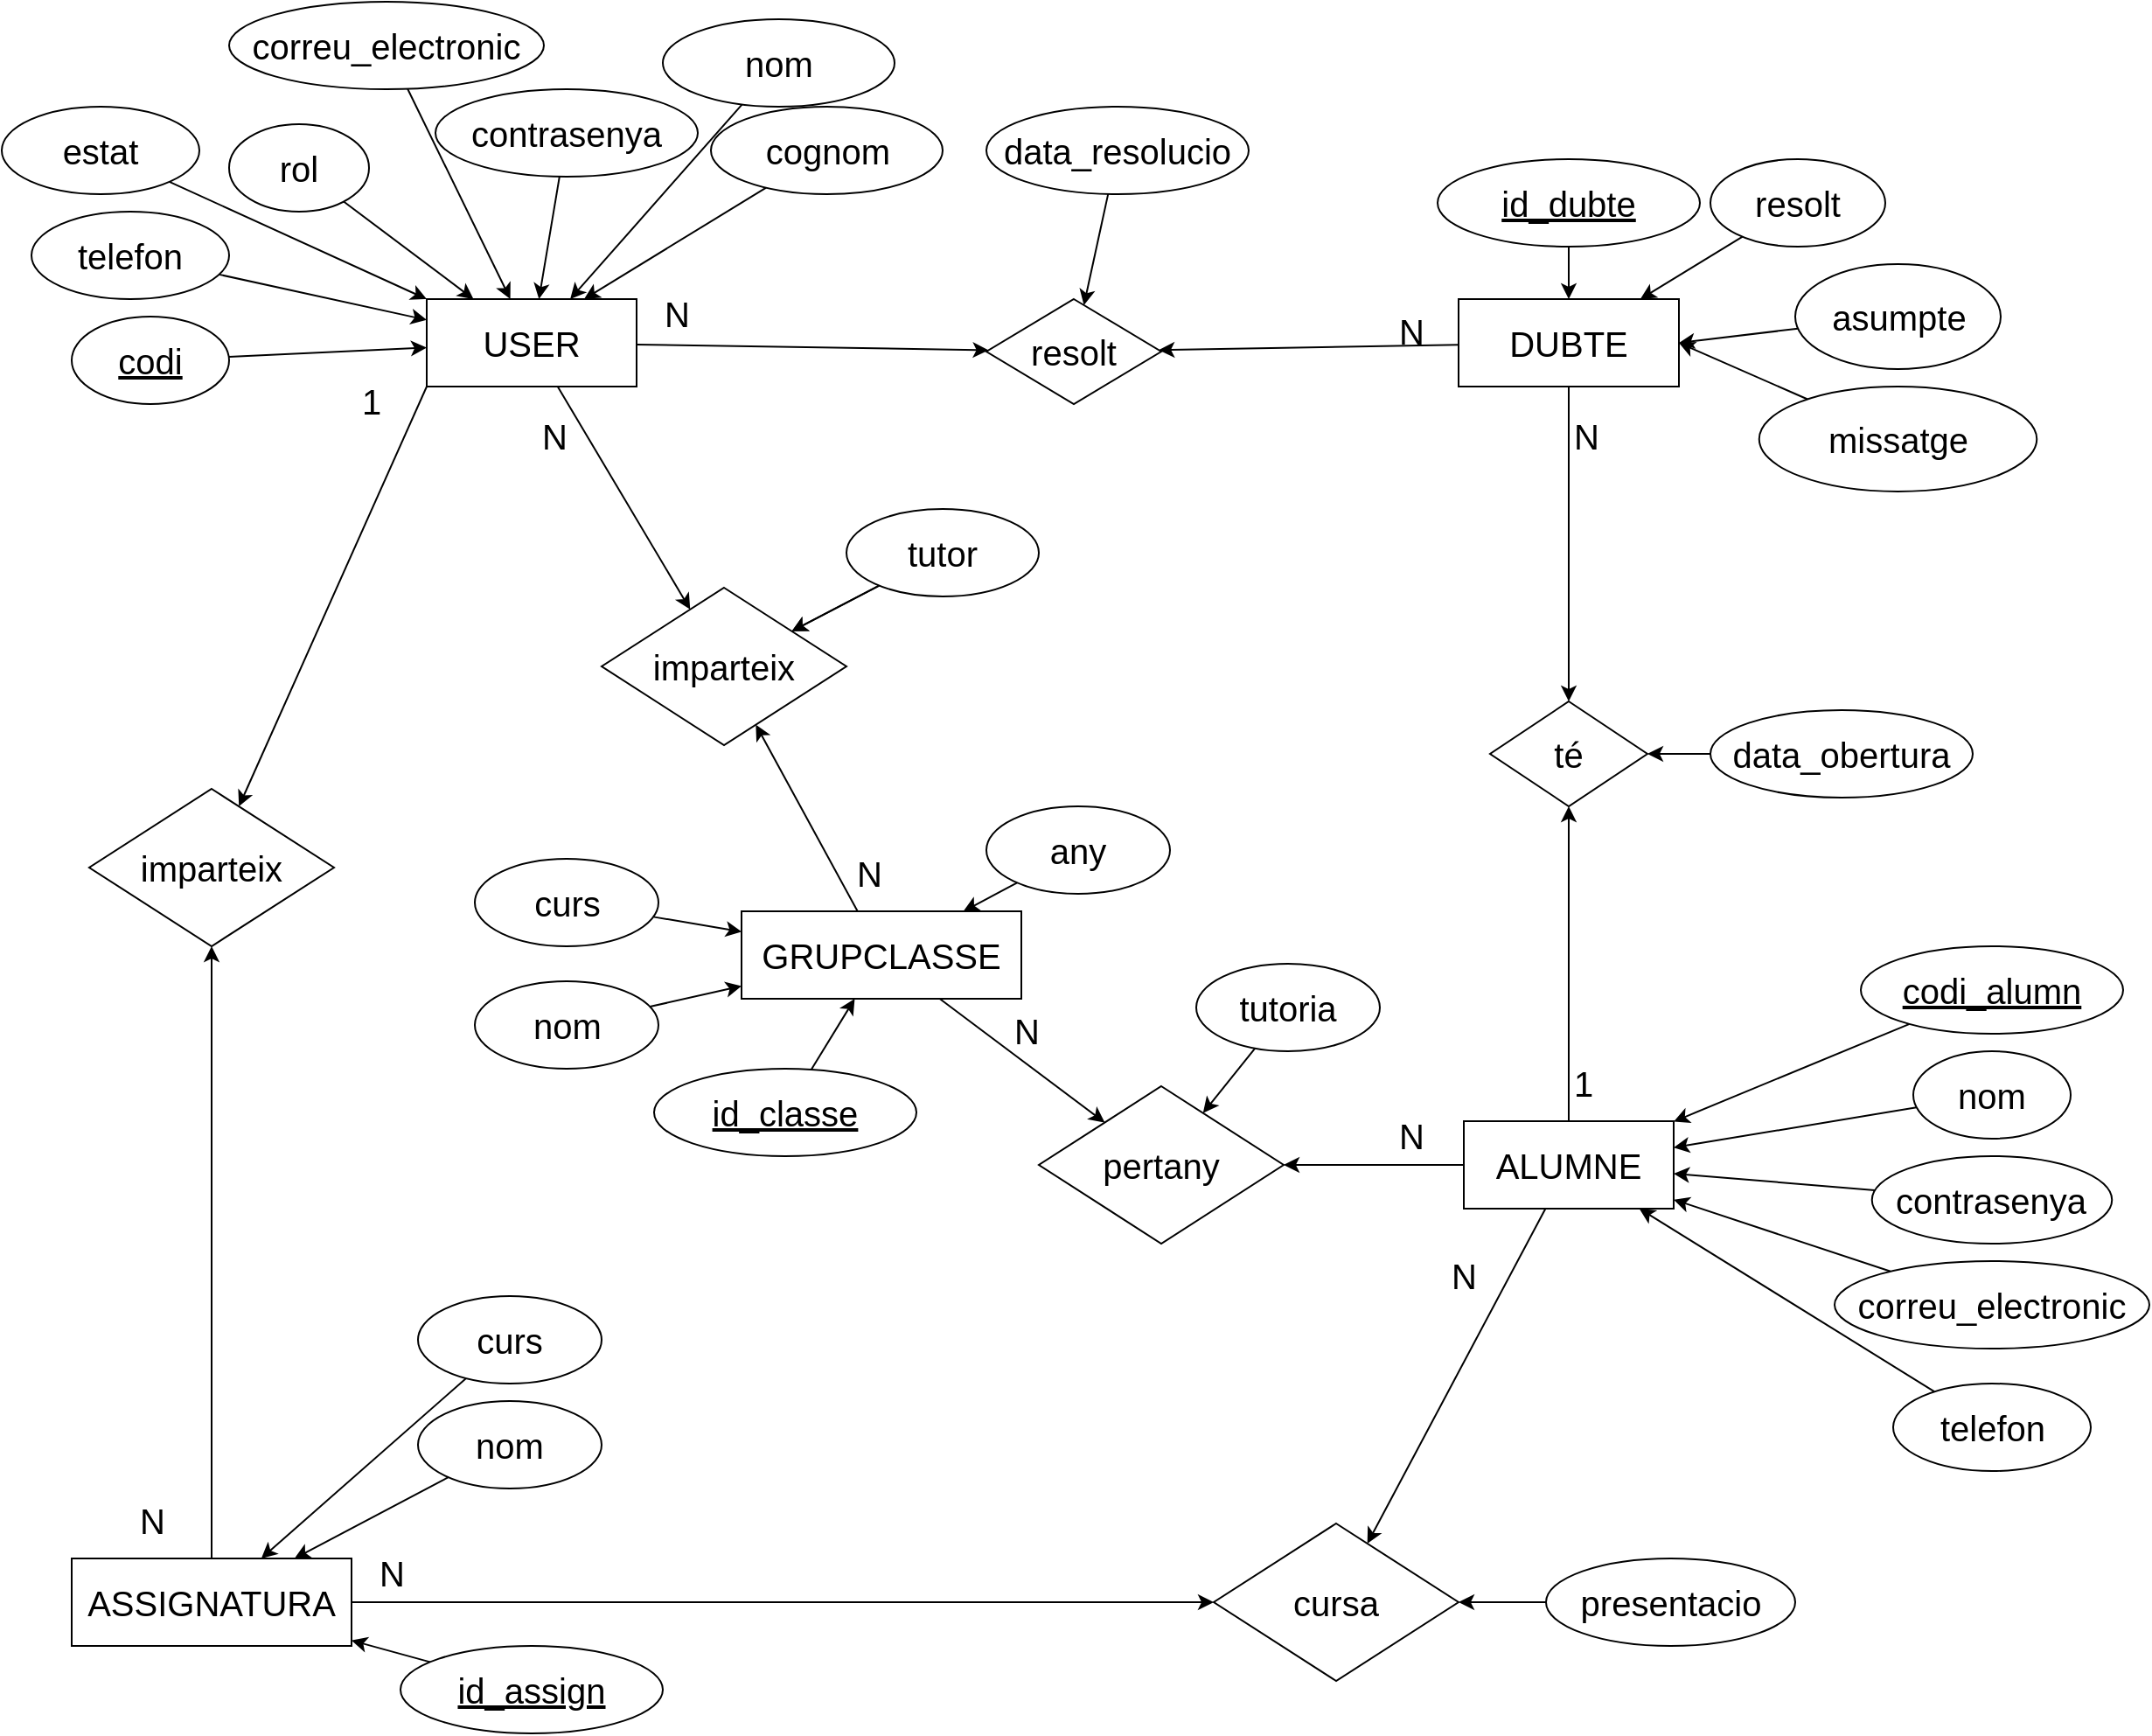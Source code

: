 <mxfile>
    <diagram id="q0L6o8S0SzPlqz0IvrGj" name="Page-1">
        <mxGraphModel dx="1865" dy="740" grid="1" gridSize="10" guides="1" tooltips="1" connect="1" arrows="1" fold="1" page="1" pageScale="1" pageWidth="827" pageHeight="1169" math="0" shadow="0">
            <root>
                <mxCell id="0"/>
                <mxCell id="1" parent="0"/>
                <mxCell id="52" style="edgeStyle=none;html=1;fontSize=20;" parent="1" source="2" target="49" edge="1">
                    <mxGeometry relative="1" as="geometry"/>
                </mxCell>
                <mxCell id="70" style="edgeStyle=none;html=1;fontSize=20;" parent="1" source="2" target="68" edge="1">
                    <mxGeometry relative="1" as="geometry"/>
                </mxCell>
                <mxCell id="106" style="edgeStyle=none;html=1;" parent="1" source="2" target="105" edge="1">
                    <mxGeometry relative="1" as="geometry"/>
                </mxCell>
                <mxCell id="2" value="&lt;font style=&quot;font-size: 20px&quot;&gt;ALUMNE&lt;/font&gt;" style="whiteSpace=wrap;html=1;align=center;" parent="1" vertex="1">
                    <mxGeometry x="273" y="790" width="120" height="50" as="geometry"/>
                </mxCell>
                <mxCell id="54" style="edgeStyle=none;html=1;fontSize=20;" parent="1" source="3" target="50" edge="1">
                    <mxGeometry relative="1" as="geometry"/>
                </mxCell>
                <mxCell id="74" style="edgeStyle=none;html=1;fontSize=20;" parent="1" source="3" target="73" edge="1">
                    <mxGeometry relative="1" as="geometry"/>
                </mxCell>
                <mxCell id="96" style="edgeStyle=none;html=1;exitX=0;exitY=1;exitDx=0;exitDy=0;" parent="1" source="3" target="94" edge="1">
                    <mxGeometry relative="1" as="geometry"/>
                </mxCell>
                <mxCell id="3" value="&lt;font style=&quot;font-size: 20px&quot;&gt;USER&lt;/font&gt;" style="whiteSpace=wrap;html=1;align=center;" parent="1" vertex="1">
                    <mxGeometry x="-320" y="320" width="120" height="50" as="geometry"/>
                </mxCell>
                <mxCell id="6" style="edgeStyle=none;html=1;fontSize=20;" parent="1" source="5" target="2" edge="1">
                    <mxGeometry relative="1" as="geometry"/>
                </mxCell>
                <mxCell id="5" value="codi_alumn" style="ellipse;whiteSpace=wrap;html=1;align=center;fontStyle=4;fontSize=20;" parent="1" vertex="1">
                    <mxGeometry x="500" y="690" width="150" height="50" as="geometry"/>
                </mxCell>
                <mxCell id="8" style="edgeStyle=none;html=1;fontSize=20;" parent="1" source="7" target="3" edge="1">
                    <mxGeometry relative="1" as="geometry"/>
                </mxCell>
                <mxCell id="7" value="codi" style="ellipse;whiteSpace=wrap;html=1;align=center;fontStyle=4;fontSize=20;" parent="1" vertex="1">
                    <mxGeometry x="-523" y="330" width="90" height="50" as="geometry"/>
                </mxCell>
                <mxCell id="11" style="edgeStyle=none;html=1;fontSize=20;" parent="1" source="9" target="2" edge="1">
                    <mxGeometry relative="1" as="geometry"/>
                </mxCell>
                <mxCell id="9" value="nom" style="ellipse;whiteSpace=wrap;html=1;align=center;fontSize=20;" parent="1" vertex="1">
                    <mxGeometry x="530" y="750" width="90" height="50" as="geometry"/>
                </mxCell>
                <mxCell id="15" style="edgeStyle=none;html=1;fontSize=20;" parent="1" source="13" target="3" edge="1">
                    <mxGeometry relative="1" as="geometry"/>
                </mxCell>
                <mxCell id="13" value="nom" style="ellipse;whiteSpace=wrap;html=1;align=center;fontSize=20;" parent="1" vertex="1">
                    <mxGeometry x="-185" y="160" width="132.5" height="50" as="geometry"/>
                </mxCell>
                <mxCell id="19" style="edgeStyle=none;html=1;fontSize=20;" parent="1" source="17" target="2" edge="1">
                    <mxGeometry relative="1" as="geometry"/>
                </mxCell>
                <mxCell id="17" value="correu_electronic" style="ellipse;whiteSpace=wrap;html=1;align=center;fontSize=20;" parent="1" vertex="1">
                    <mxGeometry x="485" y="870" width="180" height="50" as="geometry"/>
                </mxCell>
                <mxCell id="20" style="edgeStyle=none;html=1;fontSize=20;" parent="1" source="18" target="2" edge="1">
                    <mxGeometry relative="1" as="geometry"/>
                </mxCell>
                <mxCell id="18" value="telefon" style="ellipse;whiteSpace=wrap;html=1;align=center;fontSize=20;" parent="1" vertex="1">
                    <mxGeometry x="518.5" y="940" width="113" height="50" as="geometry"/>
                </mxCell>
                <mxCell id="23" style="edgeStyle=none;html=1;fontSize=20;" parent="1" source="21" target="3" edge="1">
                    <mxGeometry relative="1" as="geometry"/>
                </mxCell>
                <mxCell id="21" value="correu_electronic" style="ellipse;whiteSpace=wrap;html=1;align=center;fontSize=20;" parent="1" vertex="1">
                    <mxGeometry x="-433" y="150" width="180" height="50" as="geometry"/>
                </mxCell>
                <mxCell id="24" style="edgeStyle=none;html=1;fontSize=20;" parent="1" source="22" target="3" edge="1">
                    <mxGeometry relative="1" as="geometry"/>
                </mxCell>
                <mxCell id="22" value="telefon" style="ellipse;whiteSpace=wrap;html=1;align=center;fontSize=20;" parent="1" vertex="1">
                    <mxGeometry x="-546" y="270" width="113" height="50" as="geometry"/>
                </mxCell>
                <mxCell id="36" value="N" style="text;strokeColor=none;fillColor=none;spacingLeft=4;spacingRight=4;overflow=hidden;rotatable=0;points=[[0,0.5],[1,0.5]];portConstraint=eastwest;fontSize=20;" parent="1" vertex="1">
                    <mxGeometry x="330" y="380" width="40" height="30" as="geometry"/>
                </mxCell>
                <mxCell id="37" value="N" style="text;strokeColor=none;fillColor=none;spacingLeft=4;spacingRight=4;overflow=hidden;rotatable=0;points=[[0,0.5],[1,0.5]];portConstraint=eastwest;fontSize=20;" parent="1" vertex="1">
                    <mxGeometry x="230" y="320" width="40" height="30" as="geometry"/>
                </mxCell>
                <mxCell id="65" style="edgeStyle=none;html=1;fontSize=20;" parent="1" source="38" target="68" edge="1">
                    <mxGeometry relative="1" as="geometry"/>
                </mxCell>
                <mxCell id="38" value="data_obertura" style="ellipse;whiteSpace=wrap;html=1;align=center;fontSize=20;" parent="1" vertex="1">
                    <mxGeometry x="414" y="555" width="150" height="50" as="geometry"/>
                </mxCell>
                <mxCell id="66" style="edgeStyle=none;html=1;fontSize=20;" parent="1" source="40" target="73" edge="1">
                    <mxGeometry relative="1" as="geometry"/>
                </mxCell>
                <mxCell id="40" value="data_resolucio" style="ellipse;whiteSpace=wrap;html=1;align=center;fontSize=20;" parent="1" vertex="1">
                    <mxGeometry y="210" width="150" height="50" as="geometry"/>
                </mxCell>
                <mxCell id="67" style="edgeStyle=none;html=1;fontSize=20;" parent="1" source="42" target="62" edge="1">
                    <mxGeometry relative="1" as="geometry"/>
                </mxCell>
                <mxCell id="42" value="resolt" style="ellipse;whiteSpace=wrap;html=1;align=center;fontSize=20;" parent="1" vertex="1">
                    <mxGeometry x="414" y="240" width="100" height="50" as="geometry"/>
                </mxCell>
                <mxCell id="53" style="edgeStyle=none;html=1;fontSize=20;" parent="1" source="48" target="49" edge="1">
                    <mxGeometry relative="1" as="geometry"/>
                </mxCell>
                <mxCell id="55" style="edgeStyle=none;html=1;fontSize=20;" parent="1" source="48" target="50" edge="1">
                    <mxGeometry relative="1" as="geometry"/>
                </mxCell>
                <mxCell id="48" value="&lt;font style=&quot;font-size: 20px&quot;&gt;GRUPCLASSE&lt;/font&gt;" style="whiteSpace=wrap;html=1;align=center;" parent="1" vertex="1">
                    <mxGeometry x="-140" y="670" width="160" height="50" as="geometry"/>
                </mxCell>
                <mxCell id="49" value="pertany" style="shape=rhombus;perimeter=rhombusPerimeter;whiteSpace=wrap;html=1;align=center;fontSize=20;" parent="1" vertex="1">
                    <mxGeometry x="30" y="770" width="140" height="90" as="geometry"/>
                </mxCell>
                <mxCell id="50" value="imparteix" style="shape=rhombus;perimeter=rhombusPerimeter;whiteSpace=wrap;html=1;align=center;fontSize=20;" parent="1" vertex="1">
                    <mxGeometry x="-220" y="485" width="140" height="90" as="geometry"/>
                </mxCell>
                <mxCell id="56" style="edgeStyle=none;html=1;fontSize=20;" parent="1" source="51" target="50" edge="1">
                    <mxGeometry relative="1" as="geometry"/>
                </mxCell>
                <mxCell id="57" value="" style="edgeStyle=none;html=1;fontSize=20;" parent="1" source="51" target="50" edge="1">
                    <mxGeometry relative="1" as="geometry"/>
                </mxCell>
                <mxCell id="51" value="tutor" style="ellipse;whiteSpace=wrap;html=1;align=center;fontSize=20;" parent="1" vertex="1">
                    <mxGeometry x="-80" y="440" width="110" height="50" as="geometry"/>
                </mxCell>
                <mxCell id="58" value="N" style="text;strokeColor=none;fillColor=none;spacingLeft=4;spacingRight=4;overflow=hidden;rotatable=0;points=[[0,0.5],[1,0.5]];portConstraint=eastwest;fontSize=20;" parent="1" vertex="1">
                    <mxGeometry x="-80" y="630" width="40" height="30" as="geometry"/>
                </mxCell>
                <mxCell id="59" value="N" style="text;strokeColor=none;fillColor=none;spacingLeft=4;spacingRight=4;overflow=hidden;rotatable=0;points=[[0,0.5],[1,0.5]];portConstraint=eastwest;fontSize=20;" parent="1" vertex="1">
                    <mxGeometry x="230" y="780" width="40" height="30" as="geometry"/>
                </mxCell>
                <mxCell id="60" value="N" style="text;strokeColor=none;fillColor=none;spacingLeft=4;spacingRight=4;overflow=hidden;rotatable=0;points=[[0,0.5],[1,0.5]];portConstraint=eastwest;fontSize=20;" parent="1" vertex="1">
                    <mxGeometry x="-260" y="380" width="40" height="30" as="geometry"/>
                </mxCell>
                <mxCell id="61" value="N" style="text;strokeColor=none;fillColor=none;spacingLeft=4;spacingRight=4;overflow=hidden;rotatable=0;points=[[0,0.5],[1,0.5]];portConstraint=eastwest;fontSize=20;" parent="1" vertex="1">
                    <mxGeometry x="10" y="720" width="40" height="30" as="geometry"/>
                </mxCell>
                <mxCell id="69" style="edgeStyle=none;html=1;fontSize=20;" parent="1" source="62" target="68" edge="1">
                    <mxGeometry relative="1" as="geometry"/>
                </mxCell>
                <mxCell id="75" style="edgeStyle=none;html=1;fontSize=20;" parent="1" source="62" target="73" edge="1">
                    <mxGeometry relative="1" as="geometry"/>
                </mxCell>
                <mxCell id="62" value="&lt;font style=&quot;font-size: 20px&quot;&gt;DUBTE&lt;/font&gt;" style="whiteSpace=wrap;html=1;align=center;" parent="1" vertex="1">
                    <mxGeometry x="270" y="320" width="126" height="50" as="geometry"/>
                </mxCell>
                <mxCell id="64" style="edgeStyle=none;html=1;fontSize=20;" parent="1" source="63" target="62" edge="1">
                    <mxGeometry relative="1" as="geometry"/>
                </mxCell>
                <mxCell id="63" value="id_dubte" style="ellipse;whiteSpace=wrap;html=1;align=center;fontStyle=4;fontSize=20;" parent="1" vertex="1">
                    <mxGeometry x="258" y="240" width="150" height="50" as="geometry"/>
                </mxCell>
                <mxCell id="68" value="té" style="shape=rhombus;perimeter=rhombusPerimeter;whiteSpace=wrap;html=1;align=center;fontSize=20;" parent="1" vertex="1">
                    <mxGeometry x="288" y="550" width="90" height="60" as="geometry"/>
                </mxCell>
                <mxCell id="72" value="1" style="text;strokeColor=none;fillColor=none;spacingLeft=4;spacingRight=4;overflow=hidden;rotatable=0;points=[[0,0.5],[1,0.5]];portConstraint=eastwest;fontSize=20;" parent="1" vertex="1">
                    <mxGeometry x="330" y="750" width="40" height="30" as="geometry"/>
                </mxCell>
                <mxCell id="73" value="resolt" style="shape=rhombus;perimeter=rhombusPerimeter;whiteSpace=wrap;html=1;align=center;fontSize=20;" parent="1" vertex="1">
                    <mxGeometry y="320" width="100" height="60" as="geometry"/>
                </mxCell>
                <mxCell id="76" value="N" style="text;strokeColor=none;fillColor=none;spacingLeft=4;spacingRight=4;overflow=hidden;rotatable=0;points=[[0,0.5],[1,0.5]];portConstraint=eastwest;fontSize=20;" parent="1" vertex="1">
                    <mxGeometry x="-190" y="310" width="40" height="30" as="geometry"/>
                </mxCell>
                <mxCell id="80" style="edgeStyle=none;html=1;fontSize=20;" parent="1" source="77" target="48" edge="1">
                    <mxGeometry relative="1" as="geometry"/>
                </mxCell>
                <mxCell id="77" value="nom" style="ellipse;whiteSpace=wrap;html=1;align=center;fontSize=20;" parent="1" vertex="1">
                    <mxGeometry x="-292.5" y="710" width="105" height="50" as="geometry"/>
                </mxCell>
                <mxCell id="79" style="edgeStyle=none;html=1;fontSize=20;" parent="1" source="78" target="48" edge="1">
                    <mxGeometry relative="1" as="geometry"/>
                </mxCell>
                <mxCell id="78" value="id_classe" style="ellipse;whiteSpace=wrap;html=1;align=center;fontStyle=4;fontSize=20;" parent="1" vertex="1">
                    <mxGeometry x="-190" y="760" width="150" height="50" as="geometry"/>
                </mxCell>
                <mxCell id="83" style="edgeStyle=none;html=1;fontSize=20;" parent="1" source="82" target="48" edge="1">
                    <mxGeometry relative="1" as="geometry"/>
                </mxCell>
                <mxCell id="82" value="curs" style="ellipse;whiteSpace=wrap;html=1;align=center;fontSize=20;" parent="1" vertex="1">
                    <mxGeometry x="-292.5" y="640" width="105" height="50" as="geometry"/>
                </mxCell>
                <mxCell id="95" style="edgeStyle=none;html=1;" parent="1" source="84" target="94" edge="1">
                    <mxGeometry relative="1" as="geometry"/>
                </mxCell>
                <mxCell id="107" style="edgeStyle=none;html=1;" parent="1" source="84" target="105" edge="1">
                    <mxGeometry relative="1" as="geometry"/>
                </mxCell>
                <mxCell id="84" value="&lt;font style=&quot;font-size: 20px&quot;&gt;ASSIGNATURA&lt;/font&gt;" style="whiteSpace=wrap;html=1;align=center;" parent="1" vertex="1">
                    <mxGeometry x="-523" y="1040" width="160" height="50" as="geometry"/>
                </mxCell>
                <mxCell id="90" style="edgeStyle=none;html=1;" parent="1" source="89" target="49" edge="1">
                    <mxGeometry relative="1" as="geometry"/>
                </mxCell>
                <mxCell id="89" value="tutoria" style="ellipse;whiteSpace=wrap;html=1;align=center;fontSize=20;" parent="1" vertex="1">
                    <mxGeometry x="120" y="700" width="105" height="50" as="geometry"/>
                </mxCell>
                <mxCell id="102" style="edgeStyle=none;html=1;" parent="1" source="91" target="84" edge="1">
                    <mxGeometry relative="1" as="geometry"/>
                </mxCell>
                <mxCell id="91" value="id_assign" style="ellipse;whiteSpace=wrap;html=1;align=center;fontStyle=4;fontSize=20;" parent="1" vertex="1">
                    <mxGeometry x="-335" y="1090" width="150" height="50" as="geometry"/>
                </mxCell>
                <mxCell id="104" style="edgeStyle=none;html=1;" parent="1" source="92" target="84" edge="1">
                    <mxGeometry relative="1" as="geometry"/>
                </mxCell>
                <mxCell id="92" value="nom" style="ellipse;whiteSpace=wrap;html=1;align=center;fontSize=20;" parent="1" vertex="1">
                    <mxGeometry x="-325" y="950" width="105" height="50" as="geometry"/>
                </mxCell>
                <mxCell id="103" style="edgeStyle=none;html=1;" parent="1" source="93" target="84" edge="1">
                    <mxGeometry relative="1" as="geometry"/>
                </mxCell>
                <mxCell id="93" value="curs" style="ellipse;whiteSpace=wrap;html=1;align=center;fontSize=20;" parent="1" vertex="1">
                    <mxGeometry x="-325" y="890" width="105" height="50" as="geometry"/>
                </mxCell>
                <mxCell id="94" value="imparteix" style="shape=rhombus;perimeter=rhombusPerimeter;whiteSpace=wrap;html=1;align=center;fontSize=20;" parent="1" vertex="1">
                    <mxGeometry x="-513" y="600" width="140" height="90" as="geometry"/>
                </mxCell>
                <mxCell id="97" value="1" style="text;strokeColor=none;fillColor=none;spacingLeft=4;spacingRight=4;overflow=hidden;rotatable=0;points=[[0,0.5],[1,0.5]];portConstraint=eastwest;fontSize=20;" parent="1" vertex="1">
                    <mxGeometry x="-363" y="360" width="40" height="30" as="geometry"/>
                </mxCell>
                <mxCell id="101" value="N" style="text;strokeColor=none;fillColor=none;spacingLeft=4;spacingRight=4;overflow=hidden;rotatable=0;points=[[0,0.5],[1,0.5]];portConstraint=eastwest;fontSize=20;" parent="1" vertex="1">
                    <mxGeometry x="-490" y="1000" width="40" height="30" as="geometry"/>
                </mxCell>
                <mxCell id="105" value="cursa" style="shape=rhombus;perimeter=rhombusPerimeter;whiteSpace=wrap;html=1;align=center;fontSize=20;" parent="1" vertex="1">
                    <mxGeometry x="130" y="1020" width="140" height="90" as="geometry"/>
                </mxCell>
                <mxCell id="108" value="N" style="text;strokeColor=none;fillColor=none;spacingLeft=4;spacingRight=4;overflow=hidden;rotatable=0;points=[[0,0.5],[1,0.5]];portConstraint=eastwest;fontSize=20;" parent="1" vertex="1">
                    <mxGeometry x="-353" y="1030" width="40" height="30" as="geometry"/>
                </mxCell>
                <mxCell id="109" value="N" style="text;strokeColor=none;fillColor=none;spacingLeft=4;spacingRight=4;overflow=hidden;rotatable=0;points=[[0,0.5],[1,0.5]];portConstraint=eastwest;fontSize=20;" parent="1" vertex="1">
                    <mxGeometry x="260" y="860" width="40" height="30" as="geometry"/>
                </mxCell>
                <mxCell id="111" style="edgeStyle=none;html=1;" parent="1" source="110" target="105" edge="1">
                    <mxGeometry relative="1" as="geometry"/>
                </mxCell>
                <mxCell id="110" value="presentacio" style="ellipse;whiteSpace=wrap;html=1;align=center;fontSize=20;" parent="1" vertex="1">
                    <mxGeometry x="320" y="1040" width="142.5" height="50" as="geometry"/>
                </mxCell>
                <mxCell id="120" style="edgeStyle=none;html=1;" parent="1" source="119" target="3" edge="1">
                    <mxGeometry relative="1" as="geometry"/>
                </mxCell>
                <mxCell id="119" value="contrasenya" style="ellipse;whiteSpace=wrap;html=1;align=center;fontSize=20;" parent="1" vertex="1">
                    <mxGeometry x="-315" y="200" width="150" height="50" as="geometry"/>
                </mxCell>
                <mxCell id="122" style="edgeStyle=none;html=1;" parent="1" source="121" target="3" edge="1">
                    <mxGeometry relative="1" as="geometry"/>
                </mxCell>
                <mxCell id="121" value="rol" style="ellipse;whiteSpace=wrap;html=1;align=center;fontSize=20;" parent="1" vertex="1">
                    <mxGeometry x="-433" y="220" width="80" height="50" as="geometry"/>
                </mxCell>
                <mxCell id="124" style="edgeStyle=none;html=1;" parent="1" source="123" target="2" edge="1">
                    <mxGeometry relative="1" as="geometry"/>
                </mxCell>
                <mxCell id="123" value="contrasenya" style="ellipse;whiteSpace=wrap;html=1;align=center;fontSize=20;" parent="1" vertex="1">
                    <mxGeometry x="506.37" y="810" width="137.25" height="50" as="geometry"/>
                </mxCell>
                <mxCell id="130" style="edgeStyle=none;html=1;entryX=0.75;entryY=0;entryDx=0;entryDy=0;" parent="1" source="127" target="3" edge="1">
                    <mxGeometry relative="1" as="geometry"/>
                </mxCell>
                <mxCell id="127" value="cognom" style="ellipse;whiteSpace=wrap;html=1;align=center;fontSize=20;" parent="1" vertex="1">
                    <mxGeometry x="-157.5" y="210" width="132.5" height="50" as="geometry"/>
                </mxCell>
                <mxCell id="132" style="edgeStyle=none;html=1;entryX=0;entryY=0;entryDx=0;entryDy=0;" parent="1" source="131" target="3" edge="1">
                    <mxGeometry relative="1" as="geometry"/>
                </mxCell>
                <mxCell id="131" value="estat" style="ellipse;whiteSpace=wrap;html=1;align=center;fontSize=20;" parent="1" vertex="1">
                    <mxGeometry x="-563" y="210" width="113" height="50" as="geometry"/>
                </mxCell>
                <mxCell id="134" style="edgeStyle=none;html=1;entryX=1;entryY=0.5;entryDx=0;entryDy=0;" parent="1" source="133" target="62" edge="1">
                    <mxGeometry relative="1" as="geometry"/>
                </mxCell>
                <mxCell id="133" value="asumpte" style="ellipse;whiteSpace=wrap;html=1;align=center;fontSize=20;" parent="1" vertex="1">
                    <mxGeometry x="462.5" y="300" width="117.5" height="60" as="geometry"/>
                </mxCell>
                <mxCell id="136" style="edgeStyle=none;html=1;entryX=1;entryY=0.5;entryDx=0;entryDy=0;" parent="1" source="135" target="62" edge="1">
                    <mxGeometry relative="1" as="geometry"/>
                </mxCell>
                <mxCell id="135" value="missatge" style="ellipse;whiteSpace=wrap;html=1;align=center;fontSize=20;" parent="1" vertex="1">
                    <mxGeometry x="441.88" y="370" width="158.75" height="60" as="geometry"/>
                </mxCell>
                <mxCell id="138" style="edgeStyle=none;html=1;" parent="1" source="137" target="48" edge="1">
                    <mxGeometry relative="1" as="geometry"/>
                </mxCell>
                <mxCell id="137" value="any" style="ellipse;whiteSpace=wrap;html=1;align=center;fontSize=20;" parent="1" vertex="1">
                    <mxGeometry y="610" width="105" height="50" as="geometry"/>
                </mxCell>
            </root>
        </mxGraphModel>
    </diagram>
</mxfile>